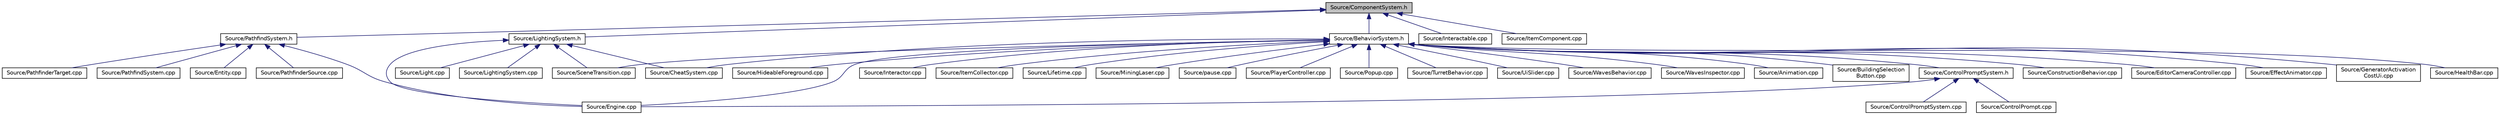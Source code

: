 digraph "Source/ComponentSystem.h"
{
 // LATEX_PDF_SIZE
  edge [fontname="Helvetica",fontsize="10",labelfontname="Helvetica",labelfontsize="10"];
  node [fontname="Helvetica",fontsize="10",shape=record];
  Node1 [label="Source/ComponentSystem.h",height=0.2,width=0.4,color="black", fillcolor="grey75", style="filled", fontcolor="black",tooltip="System that keeps track of a specific kind of Component."];
  Node1 -> Node2 [dir="back",color="midnightblue",fontsize="10",style="solid",fontname="Helvetica"];
  Node2 [label="Source/BehaviorSystem.h",height=0.2,width=0.4,color="black", fillcolor="white", style="filled",URL="$BehaviorSystem_8h.html",tooltip="System that keeps track of and updates a specific kind of Behavior."];
  Node2 -> Node3 [dir="back",color="midnightblue",fontsize="10",style="solid",fontname="Helvetica"];
  Node3 [label="Source/Animation.cpp",height=0.2,width=0.4,color="black", fillcolor="white", style="filled",URL="$Animation_8cpp.html",tooltip="animation component implimentation"];
  Node2 -> Node4 [dir="back",color="midnightblue",fontsize="10",style="solid",fontname="Helvetica"];
  Node4 [label="Source/BuildingSelection\lButton.cpp",height=0.2,width=0.4,color="black", fillcolor="white", style="filled",URL="$BuildingSelectionButton_8cpp.html",tooltip="button that selects which building the ConstructionManager should place"];
  Node2 -> Node5 [dir="back",color="midnightblue",fontsize="10",style="solid",fontname="Helvetica"];
  Node5 [label="Source/CheatSystem.cpp",height=0.2,width=0.4,color="black", fillcolor="white", style="filled",URL="$CheatSystem_8cpp.html",tooltip="CheatSystem Class definition."];
  Node2 -> Node6 [dir="back",color="midnightblue",fontsize="10",style="solid",fontname="Helvetica"];
  Node6 [label="Source/ConstructionBehavior.cpp",height=0.2,width=0.4,color="black", fillcolor="white", style="filled",URL="$ConstructionBehavior_8cpp.html",tooltip="handles the construction of towers and modification of terrain"];
  Node2 -> Node7 [dir="back",color="midnightblue",fontsize="10",style="solid",fontname="Helvetica"];
  Node7 [label="Source/ControlPromptSystem.h",height=0.2,width=0.4,color="black", fillcolor="white", style="filled",URL="$ControlPromptSystem_8h.html",tooltip="System that displays ControlPrompts from Actions."];
  Node7 -> Node8 [dir="back",color="midnightblue",fontsize="10",style="solid",fontname="Helvetica"];
  Node8 [label="Source/ControlPrompt.cpp",height=0.2,width=0.4,color="black", fillcolor="white", style="filled",URL="$ControlPrompt_8cpp.html",tooltip="Displays a control prompt for an ActionReference."];
  Node7 -> Node9 [dir="back",color="midnightblue",fontsize="10",style="solid",fontname="Helvetica"];
  Node9 [label="Source/ControlPromptSystem.cpp",height=0.2,width=0.4,color="black", fillcolor="white", style="filled",URL="$ControlPromptSystem_8cpp.html",tooltip="System that displays ControlPrompts from Actions."];
  Node7 -> Node10 [dir="back",color="midnightblue",fontsize="10",style="solid",fontname="Helvetica"];
  Node10 [label="Source/Engine.cpp",height=0.2,width=0.4,color="black", fillcolor="white", style="filled",URL="$Engine_8cpp.html",tooltip="Engine class."];
  Node2 -> Node11 [dir="back",color="midnightblue",fontsize="10",style="solid",fontname="Helvetica"];
  Node11 [label="Source/EditorCameraController.cpp",height=0.2,width=0.4,color="black", fillcolor="white", style="filled",URL="$EditorCameraController_8cpp.html",tooltip="controls the camera while in the editor"];
  Node2 -> Node12 [dir="back",color="midnightblue",fontsize="10",style="solid",fontname="Helvetica"];
  Node12 [label="Source/EffectAnimator.cpp",height=0.2,width=0.4,color="black", fillcolor="white", style="filled",URL="$EffectAnimator_8cpp.html",tooltip="Component that animates a Transform's matrix."];
  Node2 -> Node10 [dir="back",color="midnightblue",fontsize="10",style="solid",fontname="Helvetica"];
  Node2 -> Node13 [dir="back",color="midnightblue",fontsize="10",style="solid",fontname="Helvetica"];
  Node13 [label="Source/GeneratorActivation\lCostUi.cpp",height=0.2,width=0.4,color="black", fillcolor="white", style="filled",URL="$GeneratorActivationCostUi_8cpp.html",tooltip="displays the costs of activating generators"];
  Node2 -> Node14 [dir="back",color="midnightblue",fontsize="10",style="solid",fontname="Helvetica"];
  Node14 [label="Source/HealthBar.cpp",height=0.2,width=0.4,color="black", fillcolor="white", style="filled",URL="$HealthBar_8cpp.html",tooltip="health bar UI that displays offset from an Entity with a Health component"];
  Node2 -> Node15 [dir="back",color="midnightblue",fontsize="10",style="solid",fontname="Helvetica"];
  Node15 [label="Source/HideableForeground.cpp",height=0.2,width=0.4,color="black", fillcolor="white", style="filled",URL="$HideableForeground_8cpp.html",tooltip="Component that hides an attached Sprite when it overlaps something."];
  Node2 -> Node16 [dir="back",color="midnightblue",fontsize="10",style="solid",fontname="Helvetica"];
  Node16 [label="Source/Interactor.cpp",height=0.2,width=0.4,color="black", fillcolor="white", style="filled",URL="$Interactor_8cpp.html",tooltip="Behavior that can interact with nearby Interactable Components."];
  Node2 -> Node17 [dir="back",color="midnightblue",fontsize="10",style="solid",fontname="Helvetica"];
  Node17 [label="Source/ItemCollector.cpp",height=0.2,width=0.4,color="black", fillcolor="white", style="filled",URL="$ItemCollector_8cpp.html",tooltip="Component that attracts and collects item entities in the world."];
  Node2 -> Node18 [dir="back",color="midnightblue",fontsize="10",style="solid",fontname="Helvetica"];
  Node18 [label="Source/Lifetime.cpp",height=0.2,width=0.4,color="black", fillcolor="white", style="filled",URL="$Lifetime_8cpp.html",tooltip="Component that destroys it's Enity after a given length of time."];
  Node2 -> Node19 [dir="back",color="midnightblue",fontsize="10",style="solid",fontname="Helvetica"];
  Node19 [label="Source/MiningLaser.cpp",height=0.2,width=0.4,color="black", fillcolor="white", style="filled",URL="$MiningLaser_8cpp.html",tooltip="Digging laser controllable by an entity."];
  Node2 -> Node20 [dir="back",color="midnightblue",fontsize="10",style="solid",fontname="Helvetica"];
  Node20 [label="Source/pause.cpp",height=0.2,width=0.4,color="black", fillcolor="white", style="filled",URL="$pause_8cpp.html",tooltip="Component that pauses the game when the PauseComponent button is pressed."];
  Node2 -> Node21 [dir="back",color="midnightblue",fontsize="10",style="solid",fontname="Helvetica"];
  Node21 [label="Source/PlayerController.cpp",height=0.2,width=0.4,color="black", fillcolor="white", style="filled",URL="$PlayerController_8cpp.html",tooltip="PlayerController Behaviour Class."];
  Node2 -> Node22 [dir="back",color="midnightblue",fontsize="10",style="solid",fontname="Helvetica"];
  Node22 [label="Source/Popup.cpp",height=0.2,width=0.4,color="black", fillcolor="white", style="filled",URL="$Popup_8cpp.html",tooltip="DESCRIPTION HERE."];
  Node2 -> Node23 [dir="back",color="midnightblue",fontsize="10",style="solid",fontname="Helvetica"];
  Node23 [label="Source/SceneTransition.cpp",height=0.2,width=0.4,color="black", fillcolor="white", style="filled",URL="$SceneTransition_8cpp.html",tooltip="fades a texture out and in when transitioning between scenes"];
  Node2 -> Node24 [dir="back",color="midnightblue",fontsize="10",style="solid",fontname="Helvetica"];
  Node24 [label="Source/TurretBehavior.cpp",height=0.2,width=0.4,color="black", fillcolor="white", style="filled",URL="$TurretBehavior_8cpp.html",tooltip="Behavior Compenent for Basic Turret"];
  Node2 -> Node25 [dir="back",color="midnightblue",fontsize="10",style="solid",fontname="Helvetica"];
  Node25 [label="Source/UiSlider.cpp",height=0.2,width=0.4,color="black", fillcolor="white", style="filled",URL="$UiSlider_8cpp.html",tooltip="Ui Slider component."];
  Node2 -> Node26 [dir="back",color="midnightblue",fontsize="10",style="solid",fontname="Helvetica"];
  Node26 [label="Source/WavesBehavior.cpp",height=0.2,width=0.4,color="black", fillcolor="white", style="filled",URL="$WavesBehavior_8cpp.html",tooltip="Definitions for wave and spawning behavior."];
  Node2 -> Node27 [dir="back",color="midnightblue",fontsize="10",style="solid",fontname="Helvetica"];
  Node27 [label="Source/WavesInspector.cpp",height=0.2,width=0.4,color="black", fillcolor="white", style="filled",URL="$WavesInspector_8cpp.html",tooltip="Definitions for wave and spawning editing in game."];
  Node1 -> Node28 [dir="back",color="midnightblue",fontsize="10",style="solid",fontname="Helvetica"];
  Node28 [label="Source/Interactable.cpp",height=0.2,width=0.4,color="black", fillcolor="white", style="filled",URL="$Interactable_8cpp.html",tooltip="Component which can be interacted with by pressing a button when nearby."];
  Node1 -> Node29 [dir="back",color="midnightblue",fontsize="10",style="solid",fontname="Helvetica"];
  Node29 [label="Source/ItemComponent.cpp",height=0.2,width=0.4,color="black", fillcolor="white", style="filled",URL="$ItemComponent_8cpp.html",tooltip="Item in the world that can be picked up."];
  Node1 -> Node30 [dir="back",color="midnightblue",fontsize="10",style="solid",fontname="Helvetica"];
  Node30 [label="Source/LightingSystem.h",height=0.2,width=0.4,color="black", fillcolor="white", style="filled",URL="$LightingSystem_8h.html",tooltip="Lighting system interface."];
  Node30 -> Node5 [dir="back",color="midnightblue",fontsize="10",style="solid",fontname="Helvetica"];
  Node30 -> Node10 [dir="back",color="midnightblue",fontsize="10",style="solid",fontname="Helvetica"];
  Node30 -> Node31 [dir="back",color="midnightblue",fontsize="10",style="solid",fontname="Helvetica"];
  Node31 [label="Source/Light.cpp",height=0.2,width=0.4,color="black", fillcolor="white", style="filled",URL="$Light_8cpp.html",tooltip="Light source component. It shines."];
  Node30 -> Node32 [dir="back",color="midnightblue",fontsize="10",style="solid",fontname="Helvetica"];
  Node32 [label="Source/LightingSystem.cpp",height=0.2,width=0.4,color="black", fillcolor="white", style="filled",URL="$LightingSystem_8cpp.html",tooltip="Renders lights in the scene."];
  Node30 -> Node23 [dir="back",color="midnightblue",fontsize="10",style="solid",fontname="Helvetica"];
  Node1 -> Node33 [dir="back",color="midnightblue",fontsize="10",style="solid",fontname="Helvetica"];
  Node33 [label="Source/PathfindSystem.h",height=0.2,width=0.4,color="black", fillcolor="white", style="filled",URL="$PathfindSystem_8h.html",tooltip="System in charge of pathfinding. Keeps track of targets, runs the flowfield algorithm."];
  Node33 -> Node10 [dir="back",color="midnightblue",fontsize="10",style="solid",fontname="Helvetica"];
  Node33 -> Node34 [dir="back",color="midnightblue",fontsize="10",style="solid",fontname="Helvetica"];
  Node34 [label="Source/Entity.cpp",height=0.2,width=0.4,color="black", fillcolor="white", style="filled",URL="$Entity_8cpp.html",tooltip="Function definitions for the Entity class."];
  Node33 -> Node35 [dir="back",color="midnightblue",fontsize="10",style="solid",fontname="Helvetica"];
  Node35 [label="Source/PathfinderSource.cpp",height=0.2,width=0.4,color="black", fillcolor="white", style="filled",URL="$PathfinderSource_8cpp.html",tooltip="Defines parent entity as the map for pathfinding."];
  Node33 -> Node36 [dir="back",color="midnightblue",fontsize="10",style="solid",fontname="Helvetica"];
  Node36 [label="Source/PathfinderTarget.cpp",height=0.2,width=0.4,color="black", fillcolor="white", style="filled",URL="$PathfinderTarget_8cpp.html",tooltip="Marks parent entity as a target for the enemies."];
  Node33 -> Node37 [dir="back",color="midnightblue",fontsize="10",style="solid",fontname="Helvetica"];
  Node37 [label="Source/PathfindSystem.cpp",height=0.2,width=0.4,color="black", fillcolor="white", style="filled",URL="$PathfindSystem_8cpp.html",tooltip="System in charge of pathfinding. Keeps track of targets, runs the flowfield algorithm."];
}
